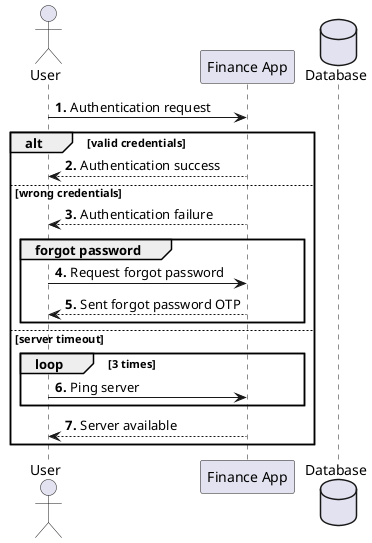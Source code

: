 @startuml sequencedemo
actor User as Foo
participant "Finance App" as Foo2
database Database as Foo3
autonumber "<b>."

Foo -> Foo2: Authentication request
alt valid credentials
Foo2 --> Foo: Authentication success
else wrong credentials
Foo2 --> Foo: Authentication failure
group forgot password
Foo -> Foo2: Request forgot password
Foo2 --> Foo: Sent forgot password OTP
end
else server timeout
loop 3 times
Foo -> Foo2: Ping server
end
Foo2 --> Foo: Server available
end


@enduml

@startuml sequencedemoactivations
skinparam sequenceArrowThickness 2
skinparam roundcorner 20
skinparam maxmessagesize 60
skinparam sequenceParticipant underline
actor User as User
participant "Finance App" as App
database Database as DB
autonumber "<b>."
autoactivate on
autonumber 1.1
User -[#red]> App: request
App -> DB: response
DB -> DB: DB processing
autonumber inc A
DB --[#FFA500]> App: query back
App -> DB !!: close DB connection
App --> User: response back
@enduml